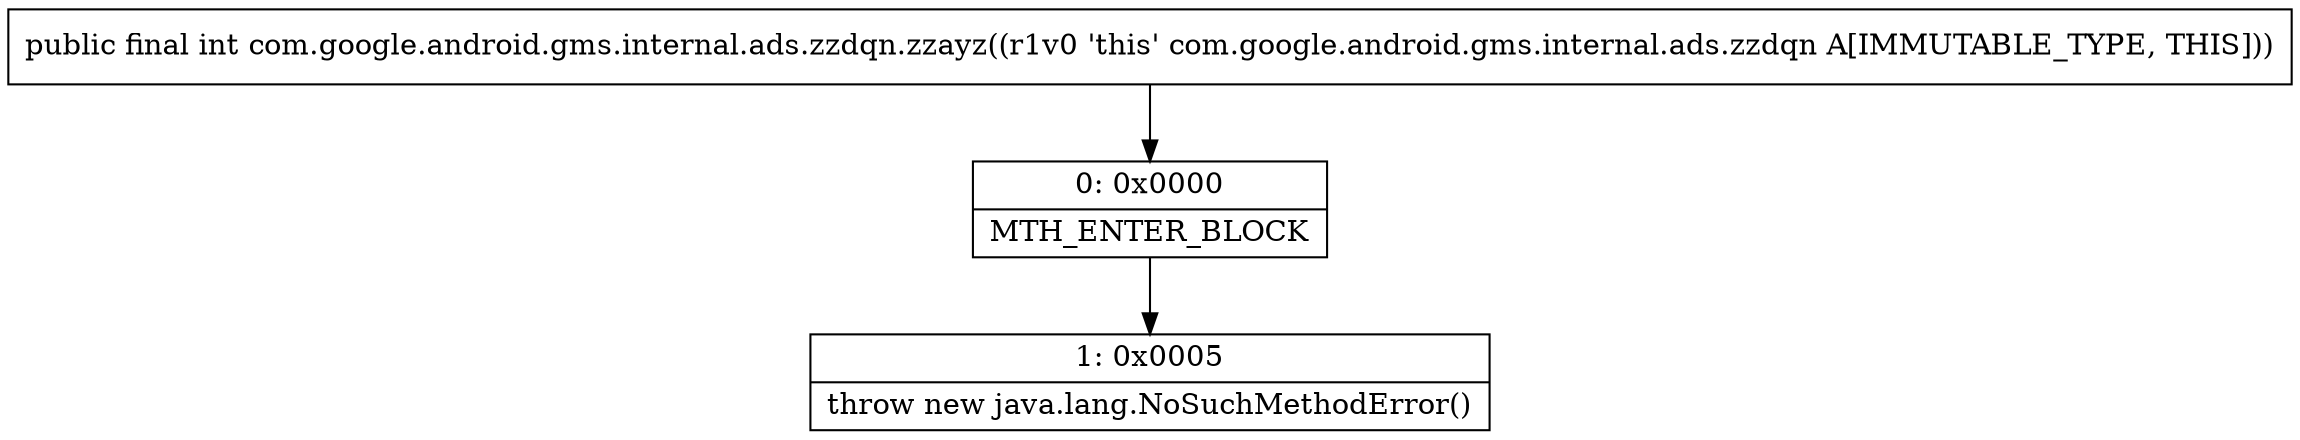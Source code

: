 digraph "CFG forcom.google.android.gms.internal.ads.zzdqn.zzayz()I" {
Node_0 [shape=record,label="{0\:\ 0x0000|MTH_ENTER_BLOCK\l}"];
Node_1 [shape=record,label="{1\:\ 0x0005|throw new java.lang.NoSuchMethodError()\l}"];
MethodNode[shape=record,label="{public final int com.google.android.gms.internal.ads.zzdqn.zzayz((r1v0 'this' com.google.android.gms.internal.ads.zzdqn A[IMMUTABLE_TYPE, THIS])) }"];
MethodNode -> Node_0;
Node_0 -> Node_1;
}

